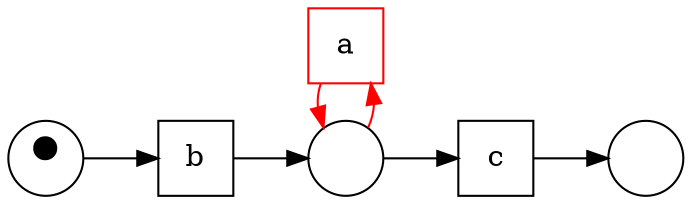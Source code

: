 digraph G {
    rankdir=LR;
    subgraph place {
        node [shape=circle,fixedsize=true,label=" "];
        i [label="&bull;", fontsize=40];
        o; p1;        
    }
    subgraph transitions {
        node [shape=rect,height=.5,width=.5];
        b; c; a [color=red]; 
    }

    i -> b -> p1 -> c -> o [weight=3];
   p1 -> a -> p1 [color=red, weight=2];

   {rank=same; a; p1;}
   
}